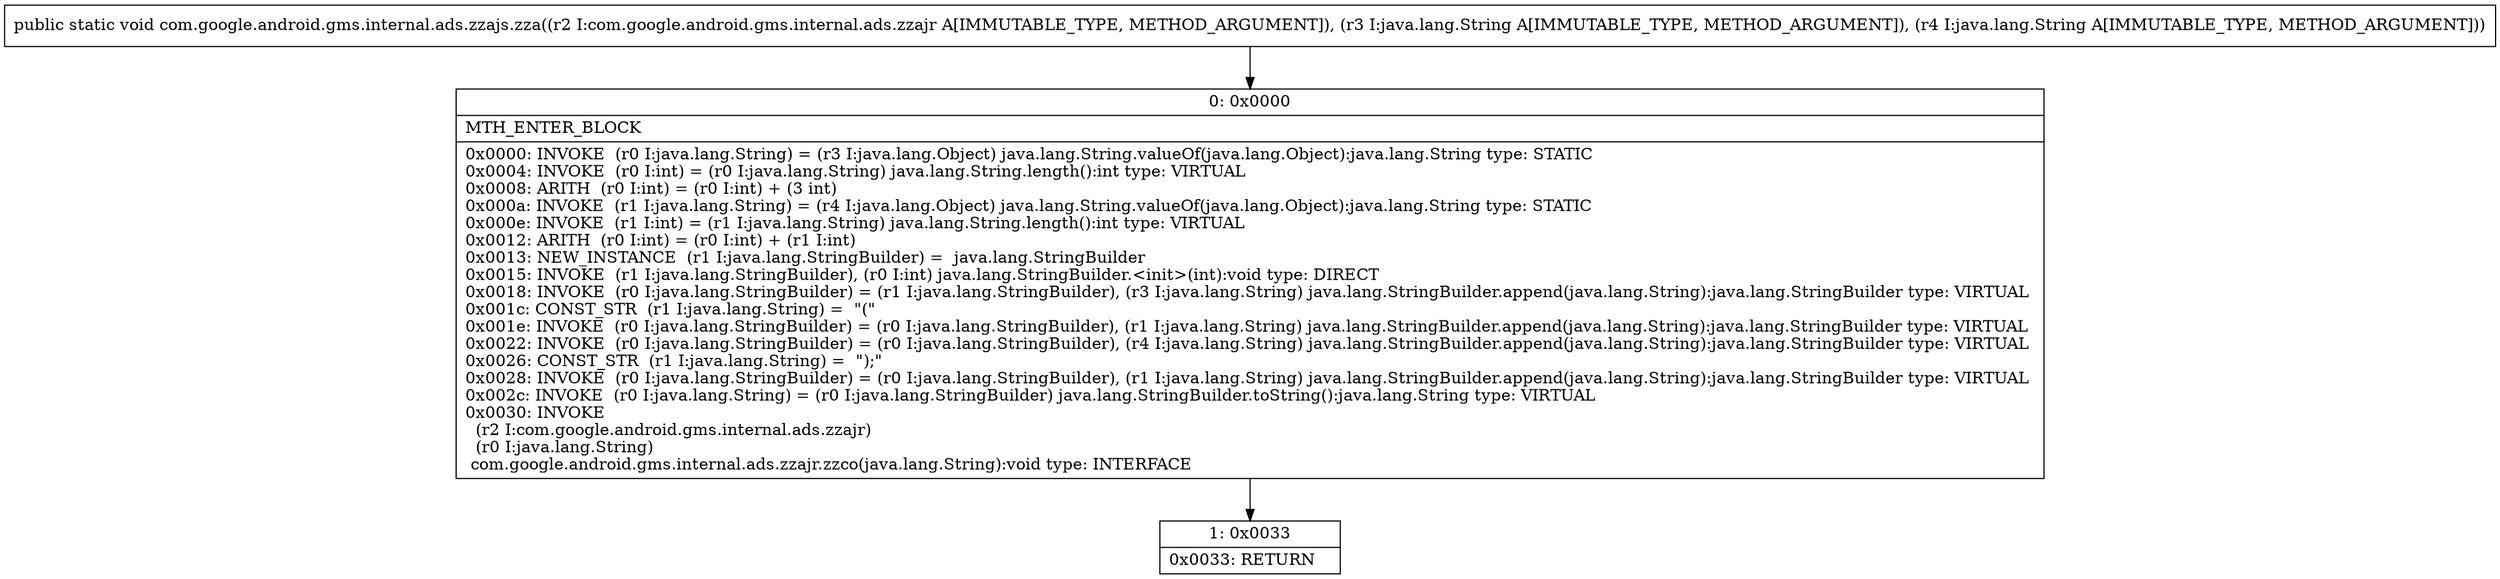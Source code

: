 digraph "CFG forcom.google.android.gms.internal.ads.zzajs.zza(Lcom\/google\/android\/gms\/internal\/ads\/zzajr;Ljava\/lang\/String;Ljava\/lang\/String;)V" {
Node_0 [shape=record,label="{0\:\ 0x0000|MTH_ENTER_BLOCK\l|0x0000: INVOKE  (r0 I:java.lang.String) = (r3 I:java.lang.Object) java.lang.String.valueOf(java.lang.Object):java.lang.String type: STATIC \l0x0004: INVOKE  (r0 I:int) = (r0 I:java.lang.String) java.lang.String.length():int type: VIRTUAL \l0x0008: ARITH  (r0 I:int) = (r0 I:int) + (3 int) \l0x000a: INVOKE  (r1 I:java.lang.String) = (r4 I:java.lang.Object) java.lang.String.valueOf(java.lang.Object):java.lang.String type: STATIC \l0x000e: INVOKE  (r1 I:int) = (r1 I:java.lang.String) java.lang.String.length():int type: VIRTUAL \l0x0012: ARITH  (r0 I:int) = (r0 I:int) + (r1 I:int) \l0x0013: NEW_INSTANCE  (r1 I:java.lang.StringBuilder) =  java.lang.StringBuilder \l0x0015: INVOKE  (r1 I:java.lang.StringBuilder), (r0 I:int) java.lang.StringBuilder.\<init\>(int):void type: DIRECT \l0x0018: INVOKE  (r0 I:java.lang.StringBuilder) = (r1 I:java.lang.StringBuilder), (r3 I:java.lang.String) java.lang.StringBuilder.append(java.lang.String):java.lang.StringBuilder type: VIRTUAL \l0x001c: CONST_STR  (r1 I:java.lang.String) =  \"(\" \l0x001e: INVOKE  (r0 I:java.lang.StringBuilder) = (r0 I:java.lang.StringBuilder), (r1 I:java.lang.String) java.lang.StringBuilder.append(java.lang.String):java.lang.StringBuilder type: VIRTUAL \l0x0022: INVOKE  (r0 I:java.lang.StringBuilder) = (r0 I:java.lang.StringBuilder), (r4 I:java.lang.String) java.lang.StringBuilder.append(java.lang.String):java.lang.StringBuilder type: VIRTUAL \l0x0026: CONST_STR  (r1 I:java.lang.String) =  \");\" \l0x0028: INVOKE  (r0 I:java.lang.StringBuilder) = (r0 I:java.lang.StringBuilder), (r1 I:java.lang.String) java.lang.StringBuilder.append(java.lang.String):java.lang.StringBuilder type: VIRTUAL \l0x002c: INVOKE  (r0 I:java.lang.String) = (r0 I:java.lang.StringBuilder) java.lang.StringBuilder.toString():java.lang.String type: VIRTUAL \l0x0030: INVOKE  \l  (r2 I:com.google.android.gms.internal.ads.zzajr)\l  (r0 I:java.lang.String)\l com.google.android.gms.internal.ads.zzajr.zzco(java.lang.String):void type: INTERFACE \l}"];
Node_1 [shape=record,label="{1\:\ 0x0033|0x0033: RETURN   \l}"];
MethodNode[shape=record,label="{public static void com.google.android.gms.internal.ads.zzajs.zza((r2 I:com.google.android.gms.internal.ads.zzajr A[IMMUTABLE_TYPE, METHOD_ARGUMENT]), (r3 I:java.lang.String A[IMMUTABLE_TYPE, METHOD_ARGUMENT]), (r4 I:java.lang.String A[IMMUTABLE_TYPE, METHOD_ARGUMENT])) }"];
MethodNode -> Node_0;
Node_0 -> Node_1;
}

